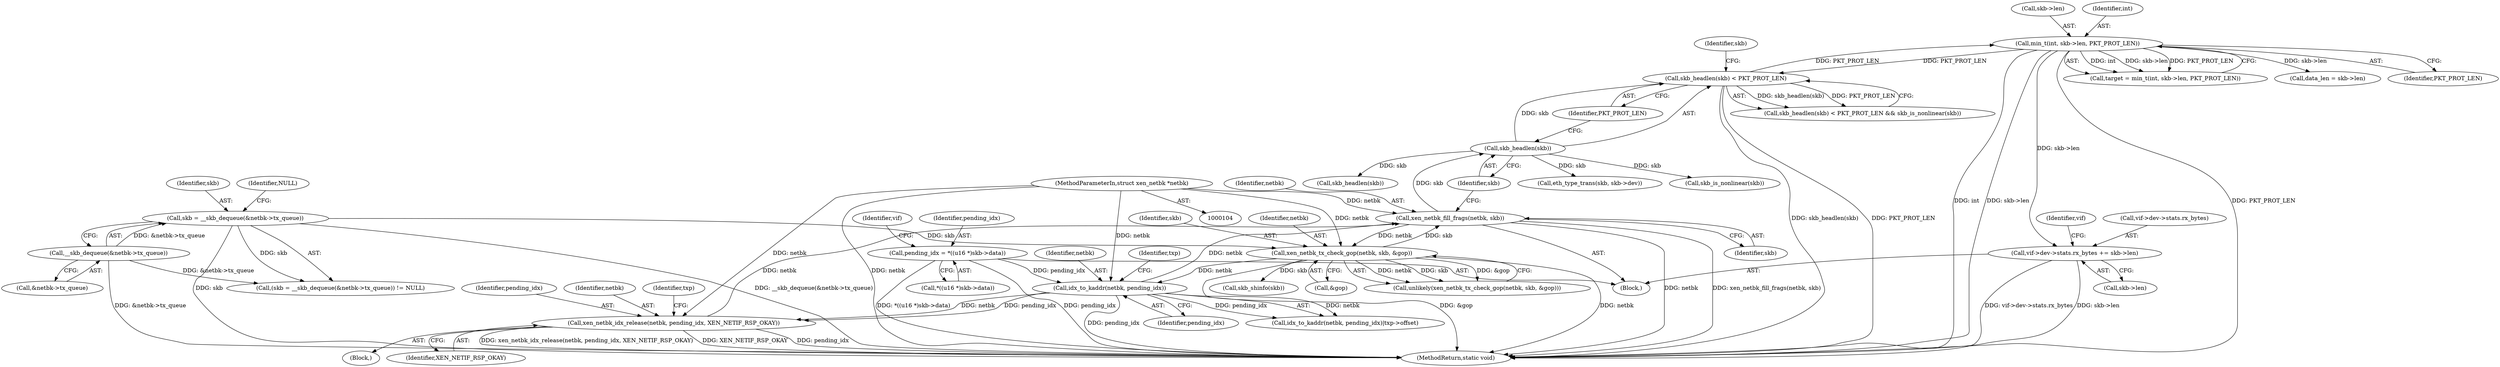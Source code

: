 digraph "0_linux_7d5145d8eb2b9791533ffe4dc003b129b9696c48_2@pointer" {
"1000299" [label="(Call,vif->dev->stats.rx_bytes += skb->len)"];
"1000258" [label="(Call,min_t(int, skb->len, PKT_PROT_LEN))"];
"1000248" [label="(Call,skb_headlen(skb) < PKT_PROT_LEN)"];
"1000249" [label="(Call,skb_headlen(skb))"];
"1000243" [label="(Call,xen_netbk_fill_frags(netbk, skb))"];
"1000216" [label="(Call,xen_netbk_idx_release(netbk, pending_idx, XEN_NETIF_RSP_OKAY))"];
"1000190" [label="(Call,idx_to_kaddr(netbk, pending_idx))"];
"1000158" [label="(Call,xen_netbk_tx_check_gop(netbk, skb, &gop))"];
"1000105" [label="(MethodParameterIn,struct xen_netbk *netbk)"];
"1000116" [label="(Call,skb = __skb_dequeue(&netbk->tx_queue))"];
"1000118" [label="(Call,__skb_dequeue(&netbk->tx_queue))"];
"1000129" [label="(Call,pending_idx = *((u16 *)skb->data))"];
"1000307" [label="(Call,skb->len)"];
"1000250" [label="(Identifier,skb)"];
"1000243" [label="(Call,xen_netbk_fill_frags(netbk, skb))"];
"1000321" [label="(MethodReturn,static void)"];
"1000247" [label="(Call,skb_headlen(skb) < PKT_PROT_LEN && skb_is_nonlinear(skb))"];
"1000258" [label="(Call,min_t(int, skb->len, PKT_PROT_LEN))"];
"1000281" [label="(Call,eth_type_trans(skb, skb->dev))"];
"1000314" [label="(Identifier,vif)"];
"1000191" [label="(Identifier,netbk)"];
"1000252" [label="(Call,skb_is_nonlinear(skb))"];
"1000256" [label="(Call,target = min_t(int, skb->len, PKT_PROT_LEN))"];
"1000223" [label="(Identifier,txp)"];
"1000194" [label="(Identifier,txp)"];
"1000215" [label="(Block,)"];
"1000249" [label="(Call,skb_headlen(skb))"];
"1000130" [label="(Identifier,pending_idx)"];
"1000157" [label="(Call,unlikely(xen_netbk_tx_check_gop(netbk, skb, &gop)))"];
"1000248" [label="(Call,skb_headlen(skb) < PKT_PROT_LEN)"];
"1000117" [label="(Identifier,skb)"];
"1000171" [label="(Call,skb_shinfo(skb))"];
"1000189" [label="(Call,idx_to_kaddr(netbk, pending_idx)|txp->offset)"];
"1000251" [label="(Identifier,PKT_PROT_LEN)"];
"1000190" [label="(Call,idx_to_kaddr(netbk, pending_idx))"];
"1000219" [label="(Identifier,XEN_NETIF_RSP_OKAY)"];
"1000161" [label="(Call,&gop)"];
"1000119" [label="(Call,&netbk->tx_queue)"];
"1000118" [label="(Call,__skb_dequeue(&netbk->tx_queue))"];
"1000138" [label="(Identifier,vif)"];
"1000216" [label="(Call,xen_netbk_idx_release(netbk, pending_idx, XEN_NETIF_RSP_OKAY))"];
"1000160" [label="(Identifier,skb)"];
"1000299" [label="(Call,vif->dev->stats.rx_bytes += skb->len)"];
"1000124" [label="(Block,)"];
"1000245" [label="(Identifier,skb)"];
"1000300" [label="(Call,vif->dev->stats.rx_bytes)"];
"1000178" [label="(Call,data_len = skb->len)"];
"1000217" [label="(Identifier,netbk)"];
"1000129" [label="(Call,pending_idx = *((u16 *)skb->data))"];
"1000131" [label="(Call,*((u16 *)skb->data))"];
"1000159" [label="(Identifier,netbk)"];
"1000244" [label="(Identifier,netbk)"];
"1000116" [label="(Call,skb = __skb_dequeue(&netbk->tx_queue))"];
"1000253" [label="(Identifier,skb)"];
"1000115" [label="(Call,(skb = __skb_dequeue(&netbk->tx_queue)) != NULL)"];
"1000268" [label="(Call,skb_headlen(skb))"];
"1000263" [label="(Identifier,PKT_PROT_LEN)"];
"1000192" [label="(Identifier,pending_idx)"];
"1000260" [label="(Call,skb->len)"];
"1000218" [label="(Identifier,pending_idx)"];
"1000105" [label="(MethodParameterIn,struct xen_netbk *netbk)"];
"1000259" [label="(Identifier,int)"];
"1000158" [label="(Call,xen_netbk_tx_check_gop(netbk, skb, &gop))"];
"1000123" [label="(Identifier,NULL)"];
"1000299" -> "1000124"  [label="AST: "];
"1000299" -> "1000307"  [label="CFG: "];
"1000300" -> "1000299"  [label="AST: "];
"1000307" -> "1000299"  [label="AST: "];
"1000314" -> "1000299"  [label="CFG: "];
"1000299" -> "1000321"  [label="DDG: vif->dev->stats.rx_bytes"];
"1000299" -> "1000321"  [label="DDG: skb->len"];
"1000258" -> "1000299"  [label="DDG: skb->len"];
"1000258" -> "1000256"  [label="AST: "];
"1000258" -> "1000263"  [label="CFG: "];
"1000259" -> "1000258"  [label="AST: "];
"1000260" -> "1000258"  [label="AST: "];
"1000263" -> "1000258"  [label="AST: "];
"1000256" -> "1000258"  [label="CFG: "];
"1000258" -> "1000321"  [label="DDG: int"];
"1000258" -> "1000321"  [label="DDG: skb->len"];
"1000258" -> "1000321"  [label="DDG: PKT_PROT_LEN"];
"1000258" -> "1000178"  [label="DDG: skb->len"];
"1000258" -> "1000248"  [label="DDG: PKT_PROT_LEN"];
"1000258" -> "1000256"  [label="DDG: int"];
"1000258" -> "1000256"  [label="DDG: skb->len"];
"1000258" -> "1000256"  [label="DDG: PKT_PROT_LEN"];
"1000248" -> "1000258"  [label="DDG: PKT_PROT_LEN"];
"1000248" -> "1000247"  [label="AST: "];
"1000248" -> "1000251"  [label="CFG: "];
"1000249" -> "1000248"  [label="AST: "];
"1000251" -> "1000248"  [label="AST: "];
"1000253" -> "1000248"  [label="CFG: "];
"1000247" -> "1000248"  [label="CFG: "];
"1000248" -> "1000321"  [label="DDG: PKT_PROT_LEN"];
"1000248" -> "1000321"  [label="DDG: skb_headlen(skb)"];
"1000248" -> "1000247"  [label="DDG: skb_headlen(skb)"];
"1000248" -> "1000247"  [label="DDG: PKT_PROT_LEN"];
"1000249" -> "1000248"  [label="DDG: skb"];
"1000249" -> "1000250"  [label="CFG: "];
"1000250" -> "1000249"  [label="AST: "];
"1000251" -> "1000249"  [label="CFG: "];
"1000243" -> "1000249"  [label="DDG: skb"];
"1000249" -> "1000252"  [label="DDG: skb"];
"1000249" -> "1000268"  [label="DDG: skb"];
"1000249" -> "1000281"  [label="DDG: skb"];
"1000243" -> "1000124"  [label="AST: "];
"1000243" -> "1000245"  [label="CFG: "];
"1000244" -> "1000243"  [label="AST: "];
"1000245" -> "1000243"  [label="AST: "];
"1000250" -> "1000243"  [label="CFG: "];
"1000243" -> "1000321"  [label="DDG: netbk"];
"1000243" -> "1000321"  [label="DDG: xen_netbk_fill_frags(netbk, skb)"];
"1000243" -> "1000158"  [label="DDG: netbk"];
"1000216" -> "1000243"  [label="DDG: netbk"];
"1000190" -> "1000243"  [label="DDG: netbk"];
"1000105" -> "1000243"  [label="DDG: netbk"];
"1000158" -> "1000243"  [label="DDG: skb"];
"1000216" -> "1000215"  [label="AST: "];
"1000216" -> "1000219"  [label="CFG: "];
"1000217" -> "1000216"  [label="AST: "];
"1000218" -> "1000216"  [label="AST: "];
"1000219" -> "1000216"  [label="AST: "];
"1000223" -> "1000216"  [label="CFG: "];
"1000216" -> "1000321"  [label="DDG: xen_netbk_idx_release(netbk, pending_idx, XEN_NETIF_RSP_OKAY)"];
"1000216" -> "1000321"  [label="DDG: XEN_NETIF_RSP_OKAY"];
"1000216" -> "1000321"  [label="DDG: pending_idx"];
"1000190" -> "1000216"  [label="DDG: netbk"];
"1000190" -> "1000216"  [label="DDG: pending_idx"];
"1000105" -> "1000216"  [label="DDG: netbk"];
"1000190" -> "1000189"  [label="AST: "];
"1000190" -> "1000192"  [label="CFG: "];
"1000191" -> "1000190"  [label="AST: "];
"1000192" -> "1000190"  [label="AST: "];
"1000194" -> "1000190"  [label="CFG: "];
"1000190" -> "1000321"  [label="DDG: pending_idx"];
"1000190" -> "1000189"  [label="DDG: netbk"];
"1000190" -> "1000189"  [label="DDG: pending_idx"];
"1000158" -> "1000190"  [label="DDG: netbk"];
"1000105" -> "1000190"  [label="DDG: netbk"];
"1000129" -> "1000190"  [label="DDG: pending_idx"];
"1000158" -> "1000157"  [label="AST: "];
"1000158" -> "1000161"  [label="CFG: "];
"1000159" -> "1000158"  [label="AST: "];
"1000160" -> "1000158"  [label="AST: "];
"1000161" -> "1000158"  [label="AST: "];
"1000157" -> "1000158"  [label="CFG: "];
"1000158" -> "1000321"  [label="DDG: netbk"];
"1000158" -> "1000321"  [label="DDG: &gop"];
"1000158" -> "1000157"  [label="DDG: netbk"];
"1000158" -> "1000157"  [label="DDG: skb"];
"1000158" -> "1000157"  [label="DDG: &gop"];
"1000105" -> "1000158"  [label="DDG: netbk"];
"1000116" -> "1000158"  [label="DDG: skb"];
"1000158" -> "1000171"  [label="DDG: skb"];
"1000105" -> "1000104"  [label="AST: "];
"1000105" -> "1000321"  [label="DDG: netbk"];
"1000116" -> "1000115"  [label="AST: "];
"1000116" -> "1000118"  [label="CFG: "];
"1000117" -> "1000116"  [label="AST: "];
"1000118" -> "1000116"  [label="AST: "];
"1000123" -> "1000116"  [label="CFG: "];
"1000116" -> "1000321"  [label="DDG: skb"];
"1000116" -> "1000321"  [label="DDG: __skb_dequeue(&netbk->tx_queue)"];
"1000116" -> "1000115"  [label="DDG: skb"];
"1000118" -> "1000116"  [label="DDG: &netbk->tx_queue"];
"1000118" -> "1000119"  [label="CFG: "];
"1000119" -> "1000118"  [label="AST: "];
"1000118" -> "1000321"  [label="DDG: &netbk->tx_queue"];
"1000118" -> "1000115"  [label="DDG: &netbk->tx_queue"];
"1000129" -> "1000124"  [label="AST: "];
"1000129" -> "1000131"  [label="CFG: "];
"1000130" -> "1000129"  [label="AST: "];
"1000131" -> "1000129"  [label="AST: "];
"1000138" -> "1000129"  [label="CFG: "];
"1000129" -> "1000321"  [label="DDG: pending_idx"];
"1000129" -> "1000321"  [label="DDG: *((u16 *)skb->data)"];
}
